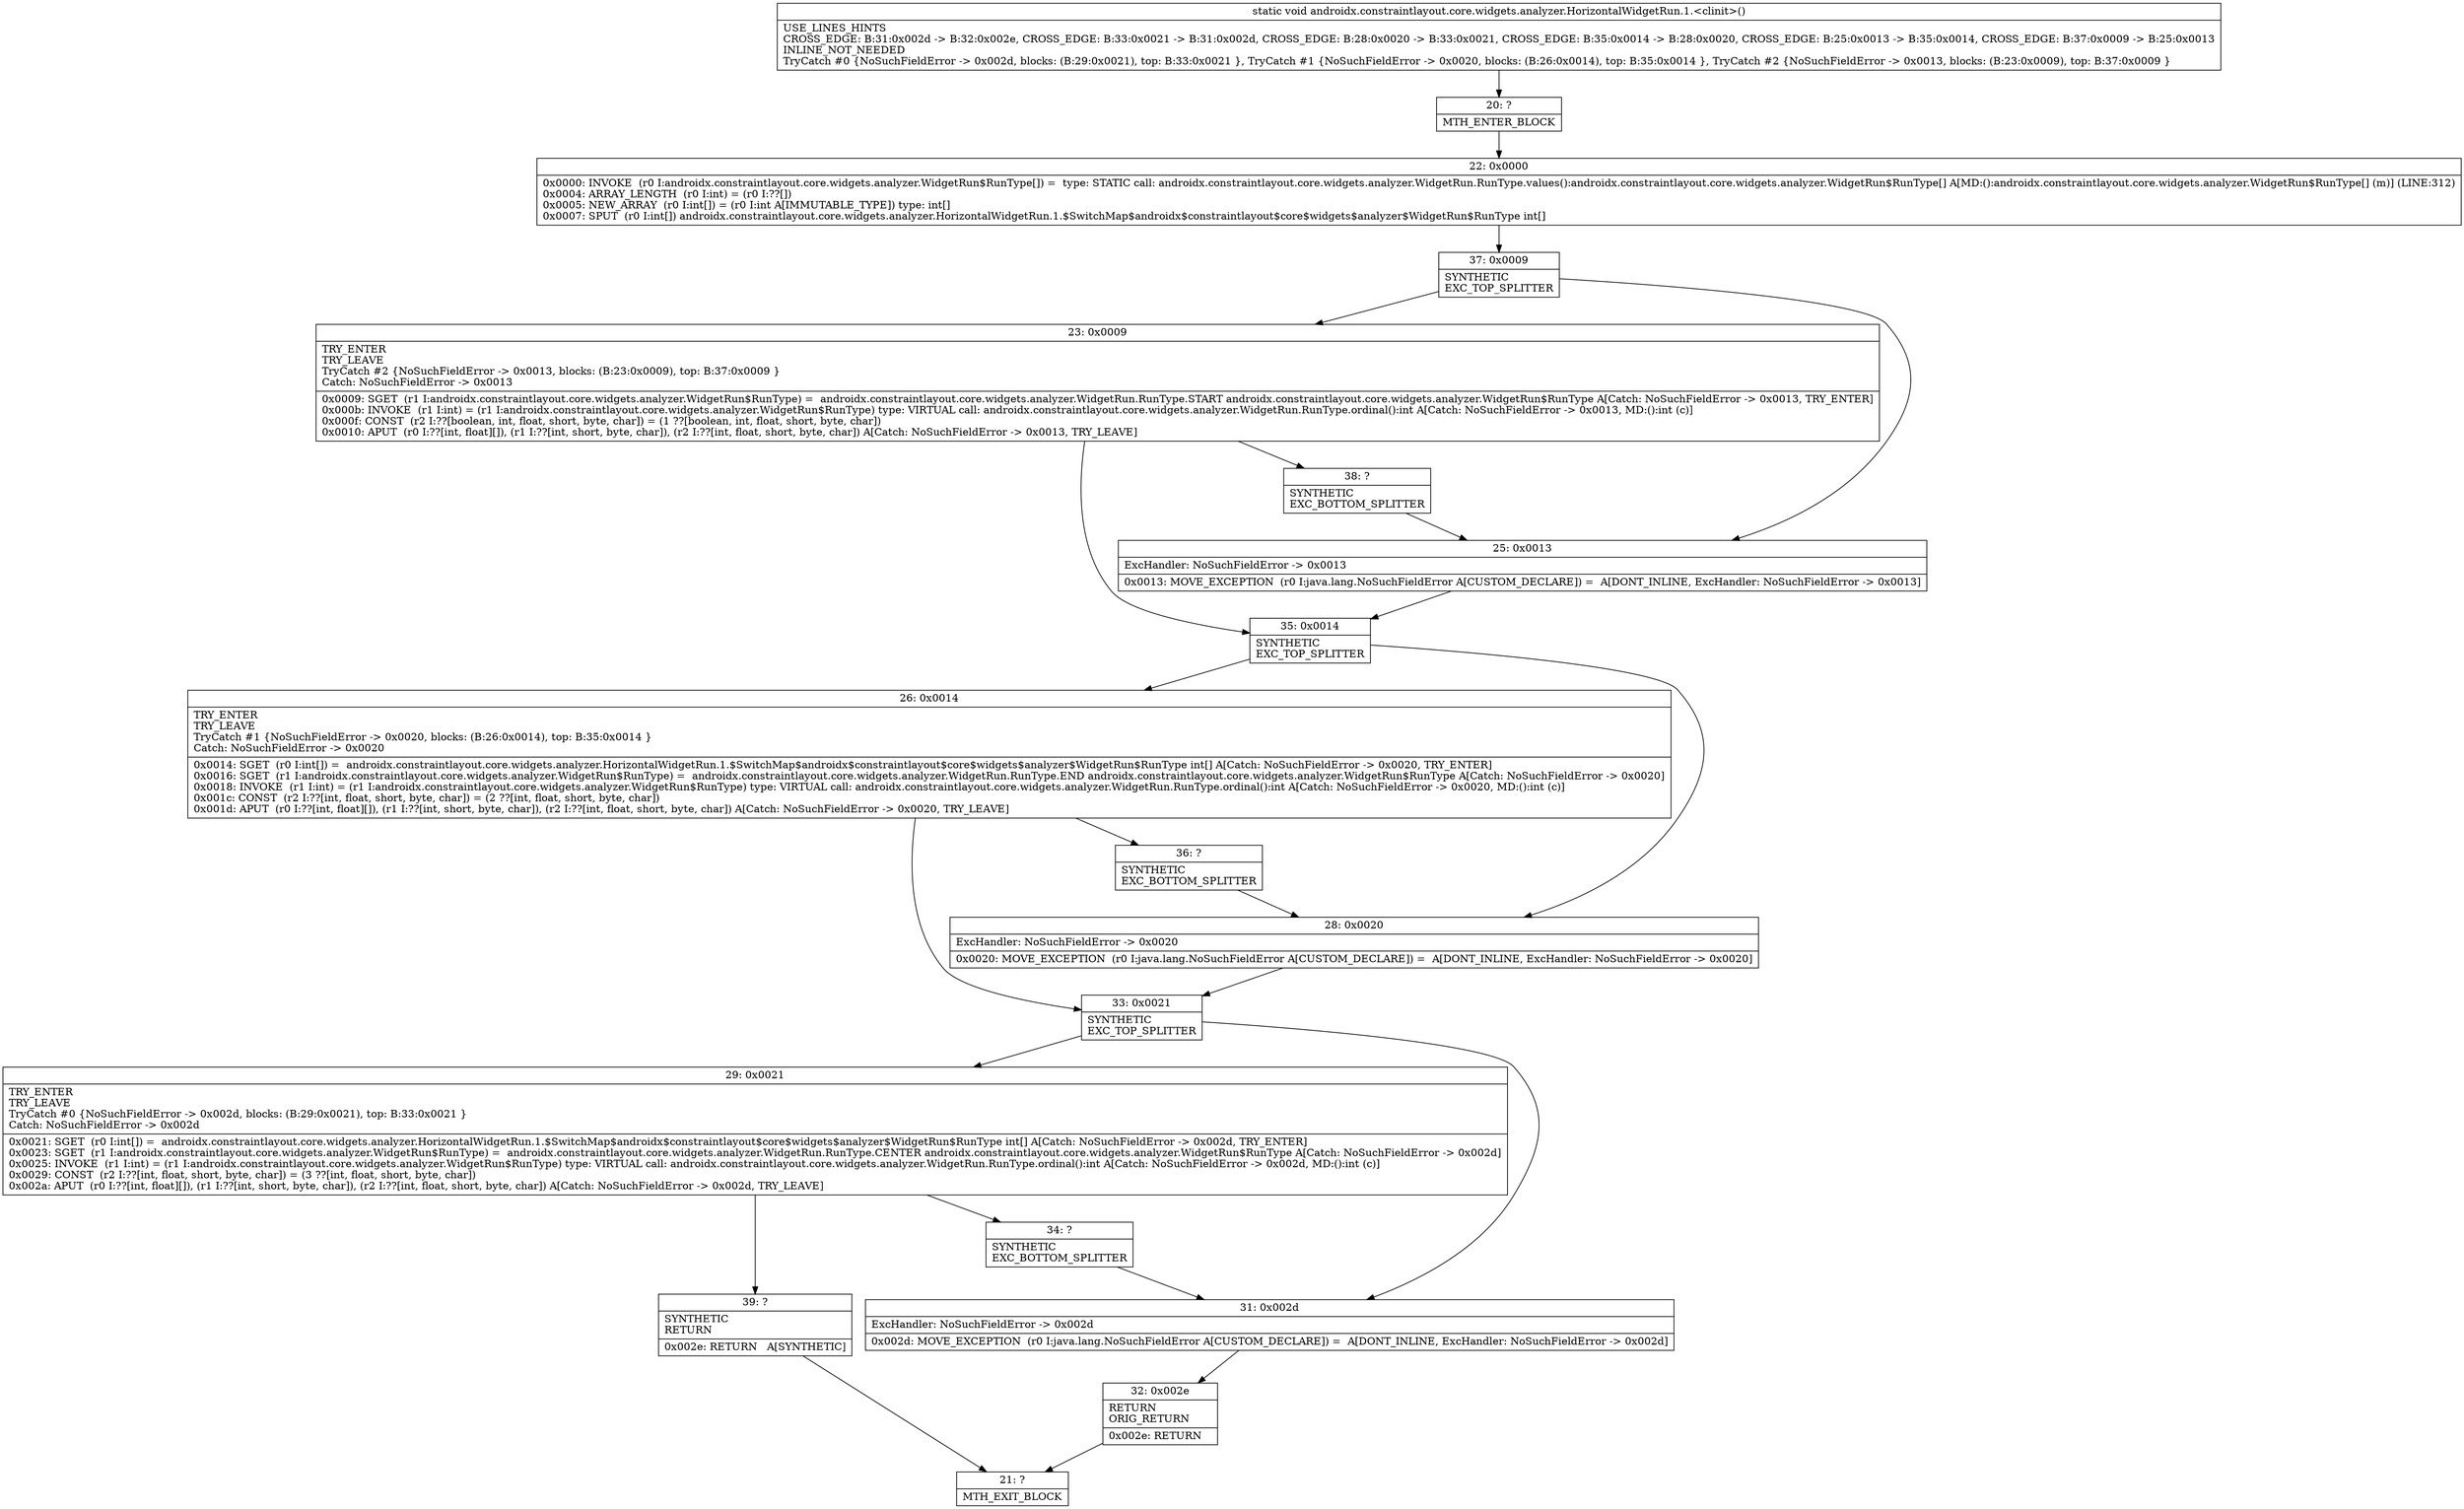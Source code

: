digraph "CFG forandroidx.constraintlayout.core.widgets.analyzer.HorizontalWidgetRun.1.\<clinit\>()V" {
Node_20 [shape=record,label="{20\:\ ?|MTH_ENTER_BLOCK\l}"];
Node_22 [shape=record,label="{22\:\ 0x0000|0x0000: INVOKE  (r0 I:androidx.constraintlayout.core.widgets.analyzer.WidgetRun$RunType[]) =  type: STATIC call: androidx.constraintlayout.core.widgets.analyzer.WidgetRun.RunType.values():androidx.constraintlayout.core.widgets.analyzer.WidgetRun$RunType[] A[MD:():androidx.constraintlayout.core.widgets.analyzer.WidgetRun$RunType[] (m)] (LINE:312)\l0x0004: ARRAY_LENGTH  (r0 I:int) = (r0 I:??[]) \l0x0005: NEW_ARRAY  (r0 I:int[]) = (r0 I:int A[IMMUTABLE_TYPE]) type: int[] \l0x0007: SPUT  (r0 I:int[]) androidx.constraintlayout.core.widgets.analyzer.HorizontalWidgetRun.1.$SwitchMap$androidx$constraintlayout$core$widgets$analyzer$WidgetRun$RunType int[] \l}"];
Node_37 [shape=record,label="{37\:\ 0x0009|SYNTHETIC\lEXC_TOP_SPLITTER\l}"];
Node_23 [shape=record,label="{23\:\ 0x0009|TRY_ENTER\lTRY_LEAVE\lTryCatch #2 \{NoSuchFieldError \-\> 0x0013, blocks: (B:23:0x0009), top: B:37:0x0009 \}\lCatch: NoSuchFieldError \-\> 0x0013\l|0x0009: SGET  (r1 I:androidx.constraintlayout.core.widgets.analyzer.WidgetRun$RunType) =  androidx.constraintlayout.core.widgets.analyzer.WidgetRun.RunType.START androidx.constraintlayout.core.widgets.analyzer.WidgetRun$RunType A[Catch: NoSuchFieldError \-\> 0x0013, TRY_ENTER]\l0x000b: INVOKE  (r1 I:int) = (r1 I:androidx.constraintlayout.core.widgets.analyzer.WidgetRun$RunType) type: VIRTUAL call: androidx.constraintlayout.core.widgets.analyzer.WidgetRun.RunType.ordinal():int A[Catch: NoSuchFieldError \-\> 0x0013, MD:():int (c)]\l0x000f: CONST  (r2 I:??[boolean, int, float, short, byte, char]) = (1 ??[boolean, int, float, short, byte, char]) \l0x0010: APUT  (r0 I:??[int, float][]), (r1 I:??[int, short, byte, char]), (r2 I:??[int, float, short, byte, char]) A[Catch: NoSuchFieldError \-\> 0x0013, TRY_LEAVE]\l}"];
Node_35 [shape=record,label="{35\:\ 0x0014|SYNTHETIC\lEXC_TOP_SPLITTER\l}"];
Node_26 [shape=record,label="{26\:\ 0x0014|TRY_ENTER\lTRY_LEAVE\lTryCatch #1 \{NoSuchFieldError \-\> 0x0020, blocks: (B:26:0x0014), top: B:35:0x0014 \}\lCatch: NoSuchFieldError \-\> 0x0020\l|0x0014: SGET  (r0 I:int[]) =  androidx.constraintlayout.core.widgets.analyzer.HorizontalWidgetRun.1.$SwitchMap$androidx$constraintlayout$core$widgets$analyzer$WidgetRun$RunType int[] A[Catch: NoSuchFieldError \-\> 0x0020, TRY_ENTER]\l0x0016: SGET  (r1 I:androidx.constraintlayout.core.widgets.analyzer.WidgetRun$RunType) =  androidx.constraintlayout.core.widgets.analyzer.WidgetRun.RunType.END androidx.constraintlayout.core.widgets.analyzer.WidgetRun$RunType A[Catch: NoSuchFieldError \-\> 0x0020]\l0x0018: INVOKE  (r1 I:int) = (r1 I:androidx.constraintlayout.core.widgets.analyzer.WidgetRun$RunType) type: VIRTUAL call: androidx.constraintlayout.core.widgets.analyzer.WidgetRun.RunType.ordinal():int A[Catch: NoSuchFieldError \-\> 0x0020, MD:():int (c)]\l0x001c: CONST  (r2 I:??[int, float, short, byte, char]) = (2 ??[int, float, short, byte, char]) \l0x001d: APUT  (r0 I:??[int, float][]), (r1 I:??[int, short, byte, char]), (r2 I:??[int, float, short, byte, char]) A[Catch: NoSuchFieldError \-\> 0x0020, TRY_LEAVE]\l}"];
Node_33 [shape=record,label="{33\:\ 0x0021|SYNTHETIC\lEXC_TOP_SPLITTER\l}"];
Node_29 [shape=record,label="{29\:\ 0x0021|TRY_ENTER\lTRY_LEAVE\lTryCatch #0 \{NoSuchFieldError \-\> 0x002d, blocks: (B:29:0x0021), top: B:33:0x0021 \}\lCatch: NoSuchFieldError \-\> 0x002d\l|0x0021: SGET  (r0 I:int[]) =  androidx.constraintlayout.core.widgets.analyzer.HorizontalWidgetRun.1.$SwitchMap$androidx$constraintlayout$core$widgets$analyzer$WidgetRun$RunType int[] A[Catch: NoSuchFieldError \-\> 0x002d, TRY_ENTER]\l0x0023: SGET  (r1 I:androidx.constraintlayout.core.widgets.analyzer.WidgetRun$RunType) =  androidx.constraintlayout.core.widgets.analyzer.WidgetRun.RunType.CENTER androidx.constraintlayout.core.widgets.analyzer.WidgetRun$RunType A[Catch: NoSuchFieldError \-\> 0x002d]\l0x0025: INVOKE  (r1 I:int) = (r1 I:androidx.constraintlayout.core.widgets.analyzer.WidgetRun$RunType) type: VIRTUAL call: androidx.constraintlayout.core.widgets.analyzer.WidgetRun.RunType.ordinal():int A[Catch: NoSuchFieldError \-\> 0x002d, MD:():int (c)]\l0x0029: CONST  (r2 I:??[int, float, short, byte, char]) = (3 ??[int, float, short, byte, char]) \l0x002a: APUT  (r0 I:??[int, float][]), (r1 I:??[int, short, byte, char]), (r2 I:??[int, float, short, byte, char]) A[Catch: NoSuchFieldError \-\> 0x002d, TRY_LEAVE]\l}"];
Node_34 [shape=record,label="{34\:\ ?|SYNTHETIC\lEXC_BOTTOM_SPLITTER\l}"];
Node_39 [shape=record,label="{39\:\ ?|SYNTHETIC\lRETURN\l|0x002e: RETURN   A[SYNTHETIC]\l}"];
Node_21 [shape=record,label="{21\:\ ?|MTH_EXIT_BLOCK\l}"];
Node_31 [shape=record,label="{31\:\ 0x002d|ExcHandler: NoSuchFieldError \-\> 0x002d\l|0x002d: MOVE_EXCEPTION  (r0 I:java.lang.NoSuchFieldError A[CUSTOM_DECLARE]) =  A[DONT_INLINE, ExcHandler: NoSuchFieldError \-\> 0x002d]\l}"];
Node_32 [shape=record,label="{32\:\ 0x002e|RETURN\lORIG_RETURN\l|0x002e: RETURN   \l}"];
Node_36 [shape=record,label="{36\:\ ?|SYNTHETIC\lEXC_BOTTOM_SPLITTER\l}"];
Node_28 [shape=record,label="{28\:\ 0x0020|ExcHandler: NoSuchFieldError \-\> 0x0020\l|0x0020: MOVE_EXCEPTION  (r0 I:java.lang.NoSuchFieldError A[CUSTOM_DECLARE]) =  A[DONT_INLINE, ExcHandler: NoSuchFieldError \-\> 0x0020]\l}"];
Node_38 [shape=record,label="{38\:\ ?|SYNTHETIC\lEXC_BOTTOM_SPLITTER\l}"];
Node_25 [shape=record,label="{25\:\ 0x0013|ExcHandler: NoSuchFieldError \-\> 0x0013\l|0x0013: MOVE_EXCEPTION  (r0 I:java.lang.NoSuchFieldError A[CUSTOM_DECLARE]) =  A[DONT_INLINE, ExcHandler: NoSuchFieldError \-\> 0x0013]\l}"];
MethodNode[shape=record,label="{static void androidx.constraintlayout.core.widgets.analyzer.HorizontalWidgetRun.1.\<clinit\>()  | USE_LINES_HINTS\lCROSS_EDGE: B:31:0x002d \-\> B:32:0x002e, CROSS_EDGE: B:33:0x0021 \-\> B:31:0x002d, CROSS_EDGE: B:28:0x0020 \-\> B:33:0x0021, CROSS_EDGE: B:35:0x0014 \-\> B:28:0x0020, CROSS_EDGE: B:25:0x0013 \-\> B:35:0x0014, CROSS_EDGE: B:37:0x0009 \-\> B:25:0x0013\lINLINE_NOT_NEEDED\lTryCatch #0 \{NoSuchFieldError \-\> 0x002d, blocks: (B:29:0x0021), top: B:33:0x0021 \}, TryCatch #1 \{NoSuchFieldError \-\> 0x0020, blocks: (B:26:0x0014), top: B:35:0x0014 \}, TryCatch #2 \{NoSuchFieldError \-\> 0x0013, blocks: (B:23:0x0009), top: B:37:0x0009 \}\l}"];
MethodNode -> Node_20;Node_20 -> Node_22;
Node_22 -> Node_37;
Node_37 -> Node_23;
Node_37 -> Node_25;
Node_23 -> Node_35;
Node_23 -> Node_38;
Node_35 -> Node_26;
Node_35 -> Node_28;
Node_26 -> Node_33;
Node_26 -> Node_36;
Node_33 -> Node_29;
Node_33 -> Node_31;
Node_29 -> Node_34;
Node_29 -> Node_39;
Node_34 -> Node_31;
Node_39 -> Node_21;
Node_31 -> Node_32;
Node_32 -> Node_21;
Node_36 -> Node_28;
Node_28 -> Node_33;
Node_38 -> Node_25;
Node_25 -> Node_35;
}

